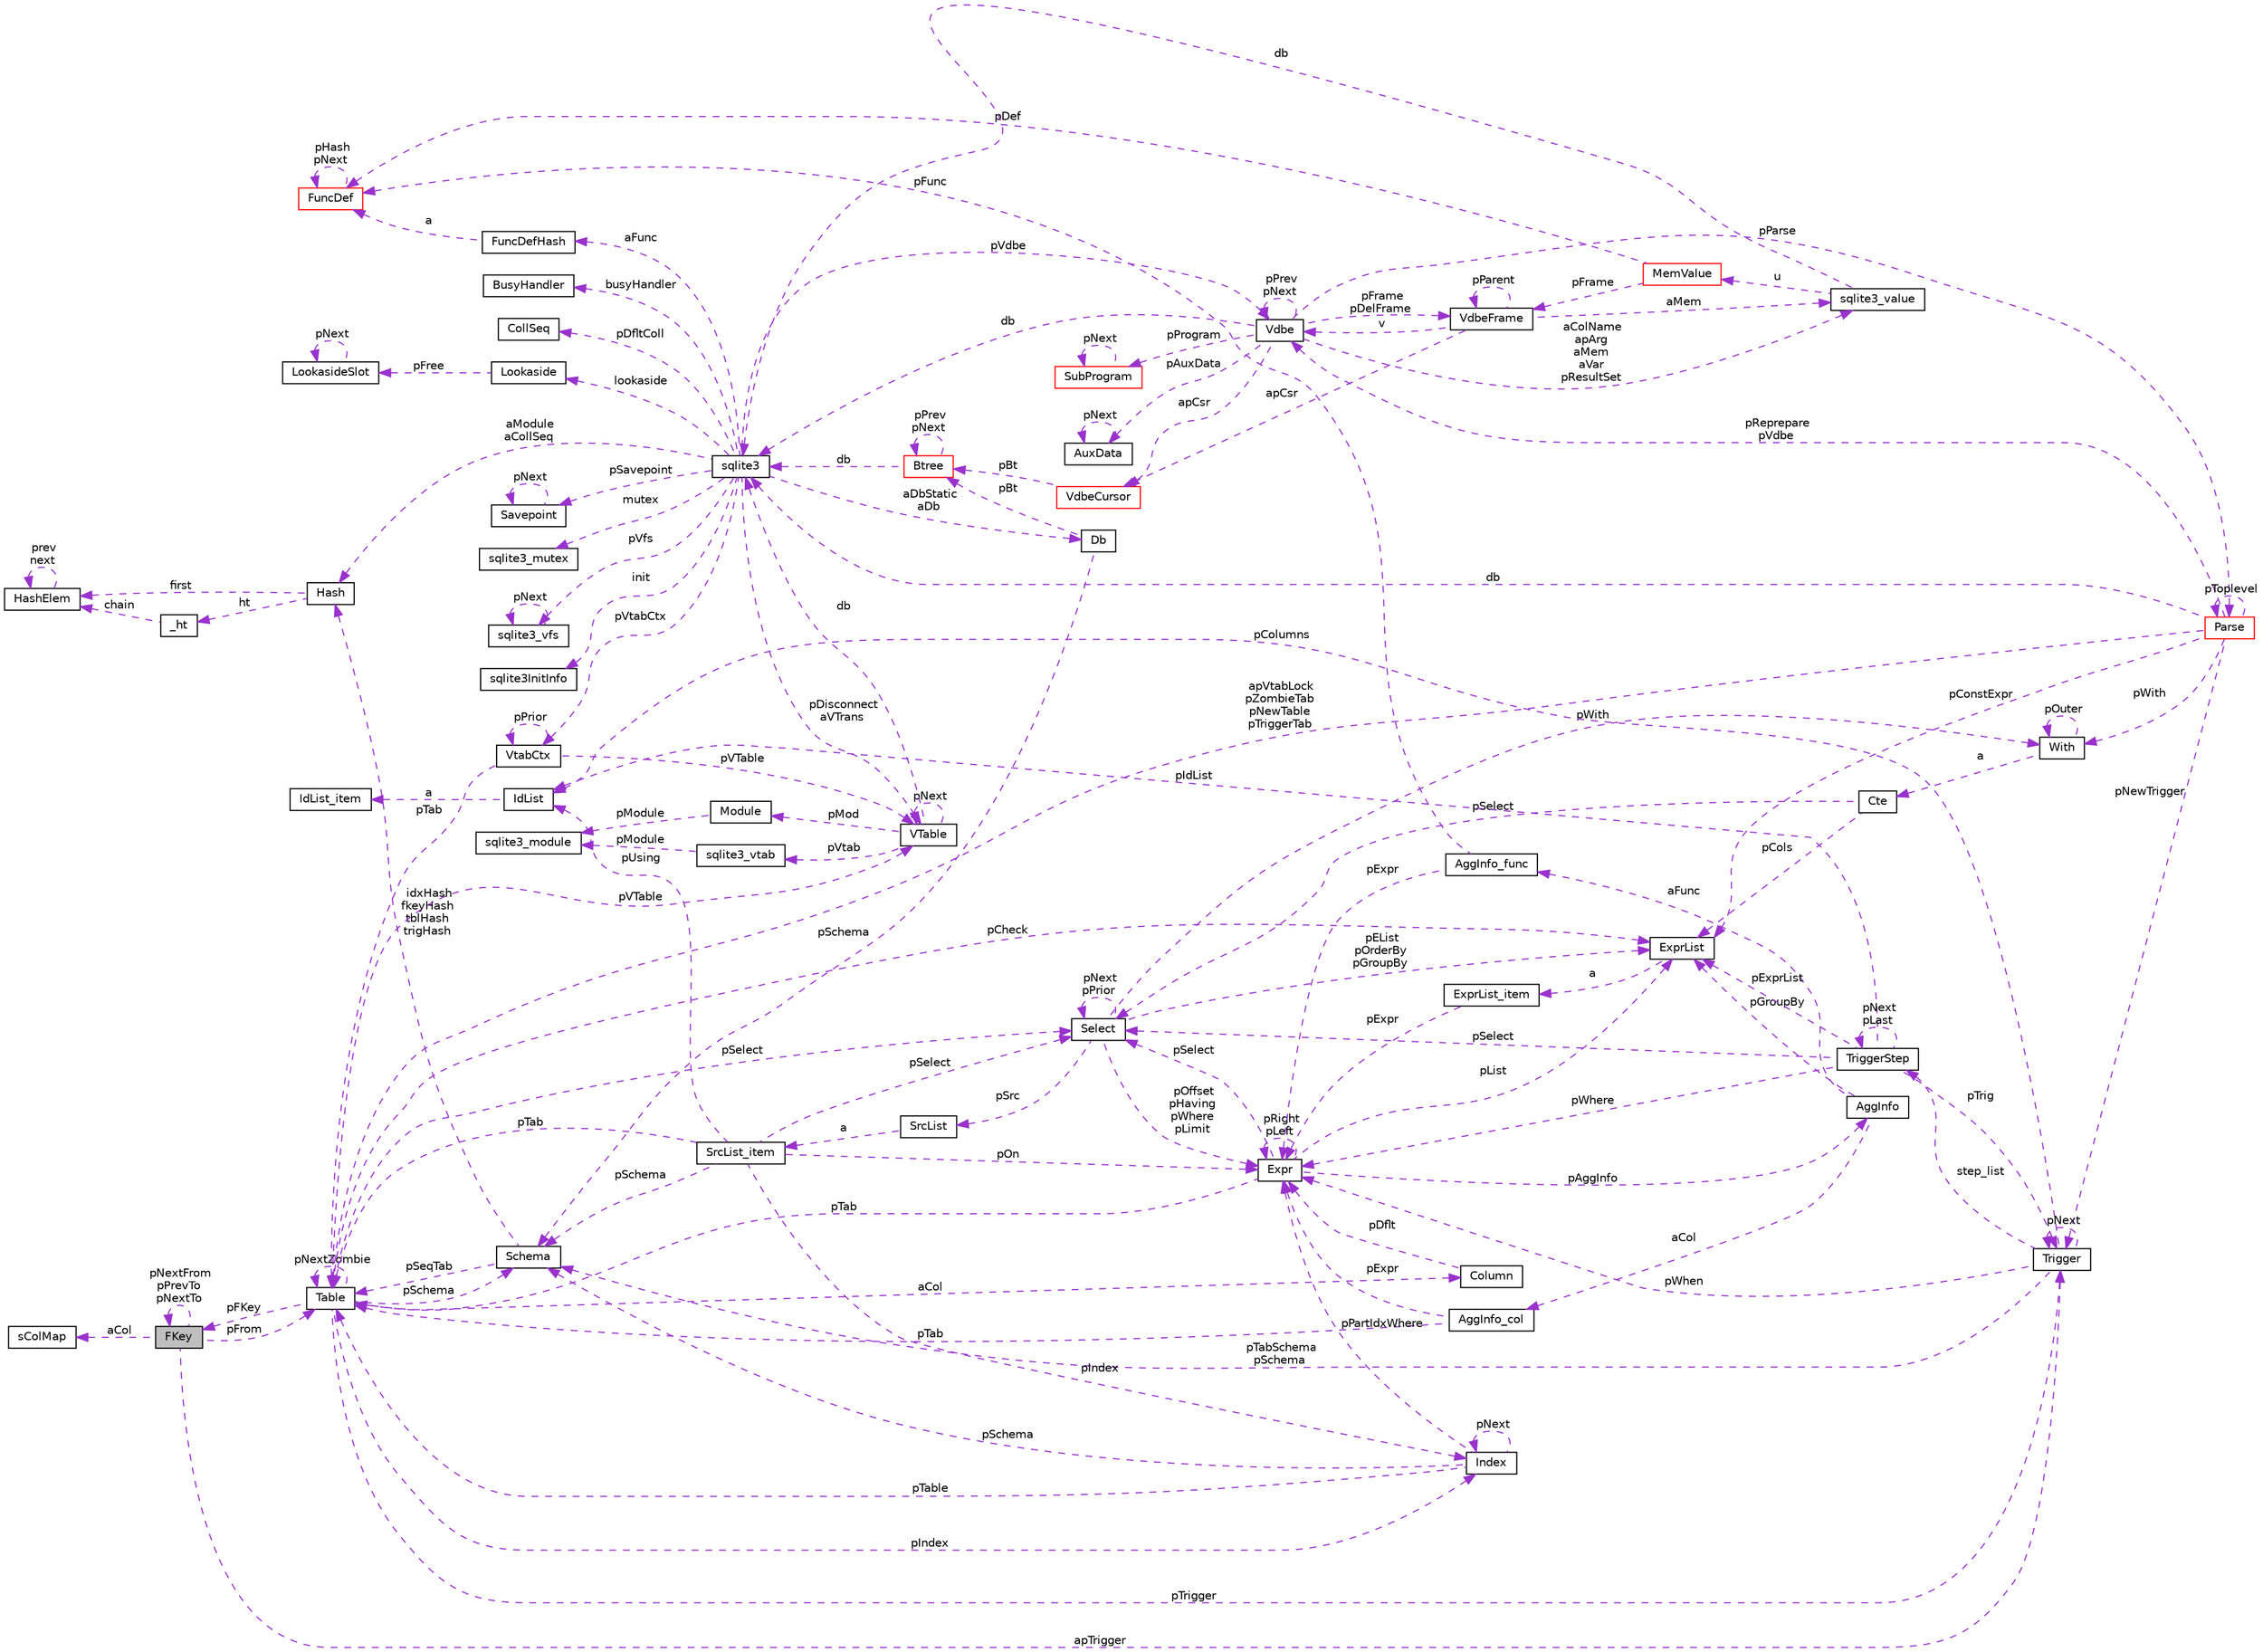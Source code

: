 digraph "FKey"
{
  edge [fontname="Helvetica",fontsize="10",labelfontname="Helvetica",labelfontsize="10"];
  node [fontname="Helvetica",fontsize="10",shape=record];
  rankdir="LR";
  Node1 [label="FKey",height=0.2,width=0.4,color="black", fillcolor="grey75", style="filled", fontcolor="black"];
  Node2 -> Node1 [dir="back",color="darkorchid3",fontsize="10",style="dashed",label=" aCol" ,fontname="Helvetica"];
  Node2 [label="sColMap",height=0.2,width=0.4,color="black", fillcolor="white", style="filled",URL="$struct_f_key_1_1s_col_map.html"];
  Node1 -> Node1 [dir="back",color="darkorchid3",fontsize="10",style="dashed",label=" pNextFrom\npPrevTo\npNextTo" ,fontname="Helvetica"];
  Node3 -> Node1 [dir="back",color="darkorchid3",fontsize="10",style="dashed",label=" pFrom" ,fontname="Helvetica"];
  Node3 [label="Table",height=0.2,width=0.4,color="black", fillcolor="white", style="filled",URL="$struct_table.html"];
  Node4 -> Node3 [dir="back",color="darkorchid3",fontsize="10",style="dashed",label=" pSchema" ,fontname="Helvetica"];
  Node4 [label="Schema",height=0.2,width=0.4,color="black", fillcolor="white", style="filled",URL="$struct_schema.html"];
  Node3 -> Node4 [dir="back",color="darkorchid3",fontsize="10",style="dashed",label=" pSeqTab" ,fontname="Helvetica"];
  Node5 -> Node4 [dir="back",color="darkorchid3",fontsize="10",style="dashed",label=" idxHash\nfkeyHash\ntblHash\ntrigHash" ,fontname="Helvetica"];
  Node5 [label="Hash",height=0.2,width=0.4,color="black", fillcolor="white", style="filled",URL="$struct_hash.html"];
  Node6 -> Node5 [dir="back",color="darkorchid3",fontsize="10",style="dashed",label=" ht" ,fontname="Helvetica"];
  Node6 [label="_ht",height=0.2,width=0.4,color="black", fillcolor="white", style="filled",URL="$struct_hash_1_1__ht.html"];
  Node7 -> Node6 [dir="back",color="darkorchid3",fontsize="10",style="dashed",label=" chain" ,fontname="Helvetica"];
  Node7 [label="HashElem",height=0.2,width=0.4,color="black", fillcolor="white", style="filled",URL="$struct_hash_elem.html"];
  Node7 -> Node7 [dir="back",color="darkorchid3",fontsize="10",style="dashed",label=" prev\nnext" ,fontname="Helvetica"];
  Node7 -> Node5 [dir="back",color="darkorchid3",fontsize="10",style="dashed",label=" first" ,fontname="Helvetica"];
  Node8 -> Node3 [dir="back",color="darkorchid3",fontsize="10",style="dashed",label=" aCol" ,fontname="Helvetica"];
  Node8 [label="Column",height=0.2,width=0.4,color="black", fillcolor="white", style="filled",URL="$struct_column.html"];
  Node9 -> Node8 [dir="back",color="darkorchid3",fontsize="10",style="dashed",label=" pDflt" ,fontname="Helvetica"];
  Node9 [label="Expr",height=0.2,width=0.4,color="black", fillcolor="white", style="filled",URL="$struct_expr.html"];
  Node10 -> Node9 [dir="back",color="darkorchid3",fontsize="10",style="dashed",label=" pAggInfo" ,fontname="Helvetica"];
  Node10 [label="AggInfo",height=0.2,width=0.4,color="black", fillcolor="white", style="filled",URL="$struct_agg_info.html"];
  Node11 -> Node10 [dir="back",color="darkorchid3",fontsize="10",style="dashed",label=" aCol" ,fontname="Helvetica"];
  Node11 [label="AggInfo_col",height=0.2,width=0.4,color="black", fillcolor="white", style="filled",URL="$struct_agg_info_1_1_agg_info__col.html"];
  Node9 -> Node11 [dir="back",color="darkorchid3",fontsize="10",style="dashed",label=" pExpr" ,fontname="Helvetica"];
  Node3 -> Node11 [dir="back",color="darkorchid3",fontsize="10",style="dashed",label=" pTab" ,fontname="Helvetica"];
  Node12 -> Node10 [dir="back",color="darkorchid3",fontsize="10",style="dashed",label=" aFunc" ,fontname="Helvetica"];
  Node12 [label="AggInfo_func",height=0.2,width=0.4,color="black", fillcolor="white", style="filled",URL="$struct_agg_info_1_1_agg_info__func.html"];
  Node9 -> Node12 [dir="back",color="darkorchid3",fontsize="10",style="dashed",label=" pExpr" ,fontname="Helvetica"];
  Node13 -> Node12 [dir="back",color="darkorchid3",fontsize="10",style="dashed",label=" pFunc" ,fontname="Helvetica"];
  Node13 [label="FuncDef",height=0.2,width=0.4,color="red", fillcolor="white", style="filled",URL="$struct_func_def.html"];
  Node13 -> Node13 [dir="back",color="darkorchid3",fontsize="10",style="dashed",label=" pHash\npNext" ,fontname="Helvetica"];
  Node14 -> Node10 [dir="back",color="darkorchid3",fontsize="10",style="dashed",label=" pGroupBy" ,fontname="Helvetica"];
  Node14 [label="ExprList",height=0.2,width=0.4,color="black", fillcolor="white", style="filled",URL="$struct_expr_list.html"];
  Node15 -> Node14 [dir="back",color="darkorchid3",fontsize="10",style="dashed",label=" a" ,fontname="Helvetica"];
  Node15 [label="ExprList_item",height=0.2,width=0.4,color="black", fillcolor="white", style="filled",URL="$struct_expr_list_1_1_expr_list__item.html"];
  Node9 -> Node15 [dir="back",color="darkorchid3",fontsize="10",style="dashed",label=" pExpr" ,fontname="Helvetica"];
  Node9 -> Node9 [dir="back",color="darkorchid3",fontsize="10",style="dashed",label=" pRight\npLeft" ,fontname="Helvetica"];
  Node3 -> Node9 [dir="back",color="darkorchid3",fontsize="10",style="dashed",label=" pTab" ,fontname="Helvetica"];
  Node16 -> Node9 [dir="back",color="darkorchid3",fontsize="10",style="dashed",label=" pSelect" ,fontname="Helvetica"];
  Node16 [label="Select",height=0.2,width=0.4,color="black", fillcolor="white", style="filled",URL="$struct_select.html"];
  Node9 -> Node16 [dir="back",color="darkorchid3",fontsize="10",style="dashed",label=" pOffset\npHaving\npWhere\npLimit" ,fontname="Helvetica"];
  Node17 -> Node16 [dir="back",color="darkorchid3",fontsize="10",style="dashed",label=" pWith" ,fontname="Helvetica"];
  Node17 [label="With",height=0.2,width=0.4,color="black", fillcolor="white", style="filled",URL="$struct_with.html"];
  Node18 -> Node17 [dir="back",color="darkorchid3",fontsize="10",style="dashed",label=" a" ,fontname="Helvetica"];
  Node18 [label="Cte",height=0.2,width=0.4,color="black", fillcolor="white", style="filled",URL="$struct_with_1_1_cte.html"];
  Node16 -> Node18 [dir="back",color="darkorchid3",fontsize="10",style="dashed",label=" pSelect" ,fontname="Helvetica"];
  Node14 -> Node18 [dir="back",color="darkorchid3",fontsize="10",style="dashed",label=" pCols" ,fontname="Helvetica"];
  Node17 -> Node17 [dir="back",color="darkorchid3",fontsize="10",style="dashed",label=" pOuter" ,fontname="Helvetica"];
  Node16 -> Node16 [dir="back",color="darkorchid3",fontsize="10",style="dashed",label=" pNext\npPrior" ,fontname="Helvetica"];
  Node19 -> Node16 [dir="back",color="darkorchid3",fontsize="10",style="dashed",label=" pSrc" ,fontname="Helvetica"];
  Node19 [label="SrcList",height=0.2,width=0.4,color="black", fillcolor="white", style="filled",URL="$struct_src_list.html"];
  Node20 -> Node19 [dir="back",color="darkorchid3",fontsize="10",style="dashed",label=" a" ,fontname="Helvetica"];
  Node20 [label="SrcList_item",height=0.2,width=0.4,color="black", fillcolor="white", style="filled",URL="$struct_src_list_1_1_src_list__item.html"];
  Node4 -> Node20 [dir="back",color="darkorchid3",fontsize="10",style="dashed",label=" pSchema" ,fontname="Helvetica"];
  Node9 -> Node20 [dir="back",color="darkorchid3",fontsize="10",style="dashed",label=" pOn" ,fontname="Helvetica"];
  Node21 -> Node20 [dir="back",color="darkorchid3",fontsize="10",style="dashed",label=" pUsing" ,fontname="Helvetica"];
  Node21 [label="IdList",height=0.2,width=0.4,color="black", fillcolor="white", style="filled",URL="$struct_id_list.html"];
  Node22 -> Node21 [dir="back",color="darkorchid3",fontsize="10",style="dashed",label=" a" ,fontname="Helvetica"];
  Node22 [label="IdList_item",height=0.2,width=0.4,color="black", fillcolor="white", style="filled",URL="$struct_id_list_1_1_id_list__item.html"];
  Node3 -> Node20 [dir="back",color="darkorchid3",fontsize="10",style="dashed",label=" pTab" ,fontname="Helvetica"];
  Node16 -> Node20 [dir="back",color="darkorchid3",fontsize="10",style="dashed",label=" pSelect" ,fontname="Helvetica"];
  Node23 -> Node20 [dir="back",color="darkorchid3",fontsize="10",style="dashed",label=" pIndex" ,fontname="Helvetica"];
  Node23 [label="Index",height=0.2,width=0.4,color="black", fillcolor="white", style="filled",URL="$struct_index.html"];
  Node4 -> Node23 [dir="back",color="darkorchid3",fontsize="10",style="dashed",label=" pSchema" ,fontname="Helvetica"];
  Node9 -> Node23 [dir="back",color="darkorchid3",fontsize="10",style="dashed",label=" pPartIdxWhere" ,fontname="Helvetica"];
  Node3 -> Node23 [dir="back",color="darkorchid3",fontsize="10",style="dashed",label=" pTable" ,fontname="Helvetica"];
  Node23 -> Node23 [dir="back",color="darkorchid3",fontsize="10",style="dashed",label=" pNext" ,fontname="Helvetica"];
  Node14 -> Node16 [dir="back",color="darkorchid3",fontsize="10",style="dashed",label=" pEList\npOrderBy\npGroupBy" ,fontname="Helvetica"];
  Node14 -> Node9 [dir="back",color="darkorchid3",fontsize="10",style="dashed",label=" pList" ,fontname="Helvetica"];
  Node1 -> Node3 [dir="back",color="darkorchid3",fontsize="10",style="dashed",label=" pFKey" ,fontname="Helvetica"];
  Node24 -> Node3 [dir="back",color="darkorchid3",fontsize="10",style="dashed",label=" pVTable" ,fontname="Helvetica"];
  Node24 [label="VTable",height=0.2,width=0.4,color="black", fillcolor="white", style="filled",URL="$struct_v_table.html"];
  Node25 -> Node24 [dir="back",color="darkorchid3",fontsize="10",style="dashed",label=" db" ,fontname="Helvetica"];
  Node25 [label="sqlite3",height=0.2,width=0.4,color="black", fillcolor="white", style="filled",URL="$structsqlite3.html"];
  Node26 -> Node25 [dir="back",color="darkorchid3",fontsize="10",style="dashed",label=" pVdbe" ,fontname="Helvetica"];
  Node26 [label="Vdbe",height=0.2,width=0.4,color="black", fillcolor="white", style="filled",URL="$struct_vdbe.html"];
  Node26 -> Node26 [dir="back",color="darkorchid3",fontsize="10",style="dashed",label=" pPrev\npNext" ,fontname="Helvetica"];
  Node27 -> Node26 [dir="back",color="darkorchid3",fontsize="10",style="dashed",label=" aColName\napArg\naMem\naVar\npResultSet" ,fontname="Helvetica"];
  Node27 [label="sqlite3_value",height=0.2,width=0.4,color="black", fillcolor="white", style="filled",URL="$struct_mem.html"];
  Node28 -> Node27 [dir="back",color="darkorchid3",fontsize="10",style="dashed",label=" u" ,fontname="Helvetica"];
  Node28 [label="MemValue",height=0.2,width=0.4,color="red", fillcolor="white", style="filled",URL="$union_mem_1_1_mem_value.html"];
  Node29 -> Node28 [dir="back",color="darkorchid3",fontsize="10",style="dashed",label=" pFrame" ,fontname="Helvetica"];
  Node29 [label="VdbeFrame",height=0.2,width=0.4,color="black", fillcolor="white", style="filled",URL="$struct_vdbe_frame.html"];
  Node27 -> Node29 [dir="back",color="darkorchid3",fontsize="10",style="dashed",label=" aMem" ,fontname="Helvetica"];
  Node26 -> Node29 [dir="back",color="darkorchid3",fontsize="10",style="dashed",label=" v" ,fontname="Helvetica"];
  Node29 -> Node29 [dir="back",color="darkorchid3",fontsize="10",style="dashed",label=" pParent" ,fontname="Helvetica"];
  Node30 -> Node29 [dir="back",color="darkorchid3",fontsize="10",style="dashed",label=" apCsr" ,fontname="Helvetica"];
  Node30 [label="VdbeCursor",height=0.2,width=0.4,color="red", fillcolor="white", style="filled",URL="$struct_vdbe_cursor.html"];
  Node31 -> Node30 [dir="back",color="darkorchid3",fontsize="10",style="dashed",label=" pBt" ,fontname="Helvetica"];
  Node31 [label="Btree",height=0.2,width=0.4,color="red", fillcolor="white", style="filled",URL="$struct_btree.html"];
  Node25 -> Node31 [dir="back",color="darkorchid3",fontsize="10",style="dashed",label=" db" ,fontname="Helvetica"];
  Node31 -> Node31 [dir="back",color="darkorchid3",fontsize="10",style="dashed",label=" pPrev\npNext" ,fontname="Helvetica"];
  Node13 -> Node28 [dir="back",color="darkorchid3",fontsize="10",style="dashed",label=" pDef" ,fontname="Helvetica"];
  Node25 -> Node27 [dir="back",color="darkorchid3",fontsize="10",style="dashed",label=" db" ,fontname="Helvetica"];
  Node25 -> Node26 [dir="back",color="darkorchid3",fontsize="10",style="dashed",label=" db" ,fontname="Helvetica"];
  Node29 -> Node26 [dir="back",color="darkorchid3",fontsize="10",style="dashed",label=" pFrame\npDelFrame" ,fontname="Helvetica"];
  Node32 -> Node26 [dir="back",color="darkorchid3",fontsize="10",style="dashed",label=" pAuxData" ,fontname="Helvetica"];
  Node32 [label="AuxData",height=0.2,width=0.4,color="black", fillcolor="white", style="filled",URL="$struct_aux_data.html"];
  Node32 -> Node32 [dir="back",color="darkorchid3",fontsize="10",style="dashed",label=" pNext" ,fontname="Helvetica"];
  Node33 -> Node26 [dir="back",color="darkorchid3",fontsize="10",style="dashed",label=" pProgram" ,fontname="Helvetica"];
  Node33 [label="SubProgram",height=0.2,width=0.4,color="red", fillcolor="white", style="filled",URL="$struct_sub_program.html"];
  Node33 -> Node33 [dir="back",color="darkorchid3",fontsize="10",style="dashed",label=" pNext" ,fontname="Helvetica"];
  Node30 -> Node26 [dir="back",color="darkorchid3",fontsize="10",style="dashed",label=" apCsr" ,fontname="Helvetica"];
  Node34 -> Node26 [dir="back",color="darkorchid3",fontsize="10",style="dashed",label=" pParse" ,fontname="Helvetica"];
  Node34 [label="Parse",height=0.2,width=0.4,color="red", fillcolor="white", style="filled",URL="$struct_parse.html"];
  Node26 -> Node34 [dir="back",color="darkorchid3",fontsize="10",style="dashed",label=" pReprepare\npVdbe" ,fontname="Helvetica"];
  Node25 -> Node34 [dir="back",color="darkorchid3",fontsize="10",style="dashed",label=" db" ,fontname="Helvetica"];
  Node17 -> Node34 [dir="back",color="darkorchid3",fontsize="10",style="dashed",label=" pWith" ,fontname="Helvetica"];
  Node3 -> Node34 [dir="back",color="darkorchid3",fontsize="10",style="dashed",label=" apVtabLock\npZombieTab\npNewTable\npTriggerTab" ,fontname="Helvetica"];
  Node35 -> Node34 [dir="back",color="darkorchid3",fontsize="10",style="dashed",label=" pNewTrigger" ,fontname="Helvetica"];
  Node35 [label="Trigger",height=0.2,width=0.4,color="black", fillcolor="white", style="filled",URL="$struct_trigger.html"];
  Node36 -> Node35 [dir="back",color="darkorchid3",fontsize="10",style="dashed",label=" step_list" ,fontname="Helvetica"];
  Node36 [label="TriggerStep",height=0.2,width=0.4,color="black", fillcolor="white", style="filled",URL="$struct_trigger_step.html"];
  Node36 -> Node36 [dir="back",color="darkorchid3",fontsize="10",style="dashed",label=" pNext\npLast" ,fontname="Helvetica"];
  Node9 -> Node36 [dir="back",color="darkorchid3",fontsize="10",style="dashed",label=" pWhere" ,fontname="Helvetica"];
  Node21 -> Node36 [dir="back",color="darkorchid3",fontsize="10",style="dashed",label=" pIdList" ,fontname="Helvetica"];
  Node16 -> Node36 [dir="back",color="darkorchid3",fontsize="10",style="dashed",label=" pSelect" ,fontname="Helvetica"];
  Node35 -> Node36 [dir="back",color="darkorchid3",fontsize="10",style="dashed",label=" pTrig" ,fontname="Helvetica"];
  Node14 -> Node36 [dir="back",color="darkorchid3",fontsize="10",style="dashed",label=" pExprList" ,fontname="Helvetica"];
  Node4 -> Node35 [dir="back",color="darkorchid3",fontsize="10",style="dashed",label=" pTabSchema\npSchema" ,fontname="Helvetica"];
  Node9 -> Node35 [dir="back",color="darkorchid3",fontsize="10",style="dashed",label=" pWhen" ,fontname="Helvetica"];
  Node21 -> Node35 [dir="back",color="darkorchid3",fontsize="10",style="dashed",label=" pColumns" ,fontname="Helvetica"];
  Node35 -> Node35 [dir="back",color="darkorchid3",fontsize="10",style="dashed",label=" pNext" ,fontname="Helvetica"];
  Node14 -> Node34 [dir="back",color="darkorchid3",fontsize="10",style="dashed",label=" pConstExpr" ,fontname="Helvetica"];
  Node34 -> Node34 [dir="back",color="darkorchid3",fontsize="10",style="dashed",label=" pToplevel" ,fontname="Helvetica"];
  Node37 -> Node25 [dir="back",color="darkorchid3",fontsize="10",style="dashed",label=" pSavepoint" ,fontname="Helvetica"];
  Node37 [label="Savepoint",height=0.2,width=0.4,color="black", fillcolor="white", style="filled",URL="$struct_savepoint.html"];
  Node37 -> Node37 [dir="back",color="darkorchid3",fontsize="10",style="dashed",label=" pNext" ,fontname="Helvetica"];
  Node38 -> Node25 [dir="back",color="darkorchid3",fontsize="10",style="dashed",label=" aFunc" ,fontname="Helvetica"];
  Node38 [label="FuncDefHash",height=0.2,width=0.4,color="black", fillcolor="white", style="filled",URL="$struct_func_def_hash.html"];
  Node13 -> Node38 [dir="back",color="darkorchid3",fontsize="10",style="dashed",label=" a" ,fontname="Helvetica"];
  Node39 -> Node25 [dir="back",color="darkorchid3",fontsize="10",style="dashed",label=" lookaside" ,fontname="Helvetica"];
  Node39 [label="Lookaside",height=0.2,width=0.4,color="black", fillcolor="white", style="filled",URL="$struct_lookaside.html"];
  Node40 -> Node39 [dir="back",color="darkorchid3",fontsize="10",style="dashed",label=" pFree" ,fontname="Helvetica"];
  Node40 [label="LookasideSlot",height=0.2,width=0.4,color="black", fillcolor="white", style="filled",URL="$struct_lookaside_slot.html"];
  Node40 -> Node40 [dir="back",color="darkorchid3",fontsize="10",style="dashed",label=" pNext" ,fontname="Helvetica"];
  Node41 -> Node25 [dir="back",color="darkorchid3",fontsize="10",style="dashed",label=" mutex" ,fontname="Helvetica"];
  Node41 [label="sqlite3_mutex",height=0.2,width=0.4,color="black", fillcolor="white", style="filled",URL="$structsqlite3__mutex.html"];
  Node42 -> Node25 [dir="back",color="darkorchid3",fontsize="10",style="dashed",label=" pVfs" ,fontname="Helvetica"];
  Node42 [label="sqlite3_vfs",height=0.2,width=0.4,color="black", fillcolor="white", style="filled",URL="$structsqlite3__vfs.html"];
  Node42 -> Node42 [dir="back",color="darkorchid3",fontsize="10",style="dashed",label=" pNext" ,fontname="Helvetica"];
  Node43 -> Node25 [dir="back",color="darkorchid3",fontsize="10",style="dashed",label=" init" ,fontname="Helvetica"];
  Node43 [label="sqlite3InitInfo",height=0.2,width=0.4,color="black", fillcolor="white", style="filled",URL="$structsqlite3_1_1sqlite3_init_info.html"];
  Node44 -> Node25 [dir="back",color="darkorchid3",fontsize="10",style="dashed",label=" busyHandler" ,fontname="Helvetica"];
  Node44 [label="BusyHandler",height=0.2,width=0.4,color="black", fillcolor="white", style="filled",URL="$struct_busy_handler.html"];
  Node45 -> Node25 [dir="back",color="darkorchid3",fontsize="10",style="dashed",label=" pVtabCtx" ,fontname="Helvetica"];
  Node45 [label="VtabCtx",height=0.2,width=0.4,color="black", fillcolor="white", style="filled",URL="$struct_vtab_ctx.html"];
  Node45 -> Node45 [dir="back",color="darkorchid3",fontsize="10",style="dashed",label=" pPrior" ,fontname="Helvetica"];
  Node24 -> Node45 [dir="back",color="darkorchid3",fontsize="10",style="dashed",label=" pVTable" ,fontname="Helvetica"];
  Node3 -> Node45 [dir="back",color="darkorchid3",fontsize="10",style="dashed",label=" pTab" ,fontname="Helvetica"];
  Node46 -> Node25 [dir="back",color="darkorchid3",fontsize="10",style="dashed",label=" pDfltColl" ,fontname="Helvetica"];
  Node46 [label="CollSeq",height=0.2,width=0.4,color="black", fillcolor="white", style="filled",URL="$struct_coll_seq.html"];
  Node24 -> Node25 [dir="back",color="darkorchid3",fontsize="10",style="dashed",label=" pDisconnect\naVTrans" ,fontname="Helvetica"];
  Node47 -> Node25 [dir="back",color="darkorchid3",fontsize="10",style="dashed",label=" aDbStatic\naDb" ,fontname="Helvetica"];
  Node47 [label="Db",height=0.2,width=0.4,color="black", fillcolor="white", style="filled",URL="$struct_db.html"];
  Node4 -> Node47 [dir="back",color="darkorchid3",fontsize="10",style="dashed",label=" pSchema" ,fontname="Helvetica"];
  Node31 -> Node47 [dir="back",color="darkorchid3",fontsize="10",style="dashed",label=" pBt" ,fontname="Helvetica"];
  Node5 -> Node25 [dir="back",color="darkorchid3",fontsize="10",style="dashed",label=" aModule\naCollSeq" ,fontname="Helvetica"];
  Node24 -> Node24 [dir="back",color="darkorchid3",fontsize="10",style="dashed",label=" pNext" ,fontname="Helvetica"];
  Node48 -> Node24 [dir="back",color="darkorchid3",fontsize="10",style="dashed",label=" pMod" ,fontname="Helvetica"];
  Node48 [label="Module",height=0.2,width=0.4,color="black", fillcolor="white", style="filled",URL="$struct_module.html"];
  Node49 -> Node48 [dir="back",color="darkorchid3",fontsize="10",style="dashed",label=" pModule" ,fontname="Helvetica"];
  Node49 [label="sqlite3_module",height=0.2,width=0.4,color="black", fillcolor="white", style="filled",URL="$structsqlite3__module.html"];
  Node50 -> Node24 [dir="back",color="darkorchid3",fontsize="10",style="dashed",label=" pVtab" ,fontname="Helvetica"];
  Node50 [label="sqlite3_vtab",height=0.2,width=0.4,color="black", fillcolor="white", style="filled",URL="$structsqlite3__vtab.html"];
  Node49 -> Node50 [dir="back",color="darkorchid3",fontsize="10",style="dashed",label=" pModule" ,fontname="Helvetica"];
  Node3 -> Node3 [dir="back",color="darkorchid3",fontsize="10",style="dashed",label=" pNextZombie" ,fontname="Helvetica"];
  Node35 -> Node3 [dir="back",color="darkorchid3",fontsize="10",style="dashed",label=" pTrigger" ,fontname="Helvetica"];
  Node16 -> Node3 [dir="back",color="darkorchid3",fontsize="10",style="dashed",label=" pSelect" ,fontname="Helvetica"];
  Node14 -> Node3 [dir="back",color="darkorchid3",fontsize="10",style="dashed",label=" pCheck" ,fontname="Helvetica"];
  Node23 -> Node3 [dir="back",color="darkorchid3",fontsize="10",style="dashed",label=" pIndex" ,fontname="Helvetica"];
  Node35 -> Node1 [dir="back",color="darkorchid3",fontsize="10",style="dashed",label=" apTrigger" ,fontname="Helvetica"];
}
